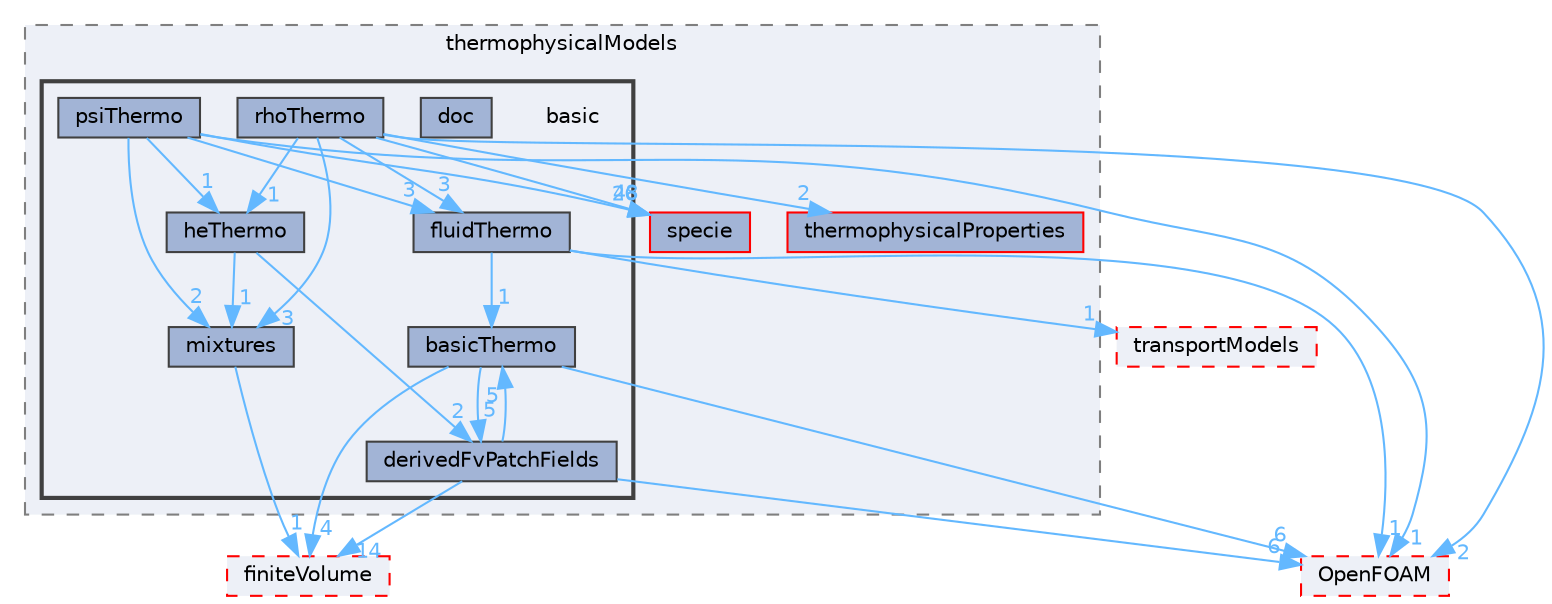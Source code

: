 digraph "src/thermophysicalModels/basic"
{
 // LATEX_PDF_SIZE
  bgcolor="transparent";
  edge [fontname=Helvetica,fontsize=10,labelfontname=Helvetica,labelfontsize=10];
  node [fontname=Helvetica,fontsize=10,shape=box,height=0.2,width=0.4];
  compound=true
  subgraph clusterdir_2778d089ec5c4f66810b11f753867003 {
    graph [ bgcolor="#edf0f7", pencolor="grey50", label="thermophysicalModels", fontname=Helvetica,fontsize=10 style="filled,dashed", URL="dir_2778d089ec5c4f66810b11f753867003.html",tooltip=""]
  dir_5c4bf53b114f4c9237cd4ef0431fc9bd [label="specie", fillcolor="#a2b4d6", color="red", style="filled", URL="dir_5c4bf53b114f4c9237cd4ef0431fc9bd.html",tooltip=""];
  dir_e18d608ec106eacfb005ee36ef0e1b8f [label="thermophysicalProperties", fillcolor="#a2b4d6", color="red", style="filled", URL="dir_e18d608ec106eacfb005ee36ef0e1b8f.html",tooltip=""];
  subgraph clusterdir_38cb9973e0eaf6834e10b18bff965c4b {
    graph [ bgcolor="#edf0f7", pencolor="grey25", label="", fontname=Helvetica,fontsize=10 style="filled,bold", URL="dir_38cb9973e0eaf6834e10b18bff965c4b.html",tooltip=""]
    dir_38cb9973e0eaf6834e10b18bff965c4b [shape=plaintext, label="basic"];
  dir_ba216299fdd5e0812ff0312bad2cf033 [label="basicThermo", fillcolor="#a2b4d6", color="grey25", style="filled", URL="dir_ba216299fdd5e0812ff0312bad2cf033.html",tooltip=""];
  dir_e16043cb9392d2fae30028e527defb61 [label="derivedFvPatchFields", fillcolor="#a2b4d6", color="grey25", style="filled", URL="dir_e16043cb9392d2fae30028e527defb61.html",tooltip=""];
  dir_2b4c9310e578c3b08c19df87f1a76b5f [label="doc", fillcolor="#a2b4d6", color="grey25", style="filled", URL="dir_2b4c9310e578c3b08c19df87f1a76b5f.html",tooltip=""];
  dir_84e227a2fb201863b3925c558f3dccfe [label="fluidThermo", fillcolor="#a2b4d6", color="grey25", style="filled", URL="dir_84e227a2fb201863b3925c558f3dccfe.html",tooltip=""];
  dir_31d7f82a754af5e06a21180a8fbc0267 [label="heThermo", fillcolor="#a2b4d6", color="grey25", style="filled", URL="dir_31d7f82a754af5e06a21180a8fbc0267.html",tooltip=""];
  dir_98749f5e88c1d31322c3eea5d7103a03 [label="mixtures", fillcolor="#a2b4d6", color="grey25", style="filled", URL="dir_98749f5e88c1d31322c3eea5d7103a03.html",tooltip=""];
  dir_706918d8559b6ebf08c3b06804838554 [label="psiThermo", fillcolor="#a2b4d6", color="grey25", style="filled", URL="dir_706918d8559b6ebf08c3b06804838554.html",tooltip=""];
  dir_b201c0f4d3327b14cfce636cdaa41683 [label="rhoThermo", fillcolor="#a2b4d6", color="grey25", style="filled", URL="dir_b201c0f4d3327b14cfce636cdaa41683.html",tooltip=""];
  }
  }
  dir_c5473ff19b20e6ec4dfe5c310b3778a8 [label="OpenFOAM", fillcolor="#edf0f7", color="red", style="filled,dashed", URL="dir_c5473ff19b20e6ec4dfe5c310b3778a8.html",tooltip=""];
  dir_9bd15774b555cf7259a6fa18f99fe99b [label="finiteVolume", fillcolor="#edf0f7", color="red", style="filled,dashed", URL="dir_9bd15774b555cf7259a6fa18f99fe99b.html",tooltip=""];
  dir_9415e59289a6feeb24164dafa70a594f [label="transportModels", fillcolor="#edf0f7", color="red", style="filled,dashed", URL="dir_9415e59289a6feeb24164dafa70a594f.html",tooltip=""];
  dir_ba216299fdd5e0812ff0312bad2cf033->dir_9bd15774b555cf7259a6fa18f99fe99b [headlabel="4", labeldistance=1.5 headhref="dir_000250_001387.html" href="dir_000250_001387.html" color="steelblue1" fontcolor="steelblue1"];
  dir_ba216299fdd5e0812ff0312bad2cf033->dir_c5473ff19b20e6ec4dfe5c310b3778a8 [headlabel="6", labeldistance=1.5 headhref="dir_000250_002695.html" href="dir_000250_002695.html" color="steelblue1" fontcolor="steelblue1"];
  dir_ba216299fdd5e0812ff0312bad2cf033->dir_e16043cb9392d2fae30028e527defb61 [headlabel="5", labeldistance=1.5 headhref="dir_000250_000889.html" href="dir_000250_000889.html" color="steelblue1" fontcolor="steelblue1"];
  dir_e16043cb9392d2fae30028e527defb61->dir_c5473ff19b20e6ec4dfe5c310b3778a8 [headlabel="6", labeldistance=1.5 headhref="dir_000889_002695.html" href="dir_000889_002695.html" color="steelblue1" fontcolor="steelblue1"];
  dir_e16043cb9392d2fae30028e527defb61->dir_9bd15774b555cf7259a6fa18f99fe99b [headlabel="14", labeldistance=1.5 headhref="dir_000889_001387.html" href="dir_000889_001387.html" color="steelblue1" fontcolor="steelblue1"];
  dir_e16043cb9392d2fae30028e527defb61->dir_ba216299fdd5e0812ff0312bad2cf033 [headlabel="5", labeldistance=1.5 headhref="dir_000889_000250.html" href="dir_000889_000250.html" color="steelblue1" fontcolor="steelblue1"];
  dir_84e227a2fb201863b3925c558f3dccfe->dir_9415e59289a6feeb24164dafa70a594f [headlabel="1", labeldistance=1.5 headhref="dir_001443_004112.html" href="dir_001443_004112.html" color="steelblue1" fontcolor="steelblue1"];
  dir_84e227a2fb201863b3925c558f3dccfe->dir_ba216299fdd5e0812ff0312bad2cf033 [headlabel="1", labeldistance=1.5 headhref="dir_001443_000250.html" href="dir_001443_000250.html" color="steelblue1" fontcolor="steelblue1"];
  dir_84e227a2fb201863b3925c558f3dccfe->dir_c5473ff19b20e6ec4dfe5c310b3778a8 [headlabel="1", labeldistance=1.5 headhref="dir_001443_002695.html" href="dir_001443_002695.html" color="steelblue1" fontcolor="steelblue1"];
  dir_31d7f82a754af5e06a21180a8fbc0267->dir_98749f5e88c1d31322c3eea5d7103a03 [headlabel="1", labeldistance=1.5 headhref="dir_001736_002417.html" href="dir_001736_002417.html" color="steelblue1" fontcolor="steelblue1"];
  dir_31d7f82a754af5e06a21180a8fbc0267->dir_e16043cb9392d2fae30028e527defb61 [headlabel="2", labeldistance=1.5 headhref="dir_001736_000889.html" href="dir_001736_000889.html" color="steelblue1" fontcolor="steelblue1"];
  dir_98749f5e88c1d31322c3eea5d7103a03->dir_9bd15774b555cf7259a6fa18f99fe99b [headlabel="1", labeldistance=1.5 headhref="dir_002417_001387.html" href="dir_002417_001387.html" color="steelblue1" fontcolor="steelblue1"];
  dir_706918d8559b6ebf08c3b06804838554->dir_31d7f82a754af5e06a21180a8fbc0267 [headlabel="1", labeldistance=1.5 headhref="dir_003112_001736.html" href="dir_003112_001736.html" color="steelblue1" fontcolor="steelblue1"];
  dir_706918d8559b6ebf08c3b06804838554->dir_5c4bf53b114f4c9237cd4ef0431fc9bd [headlabel="26", labeldistance=1.5 headhref="dir_003112_003683.html" href="dir_003112_003683.html" color="steelblue1" fontcolor="steelblue1"];
  dir_706918d8559b6ebf08c3b06804838554->dir_84e227a2fb201863b3925c558f3dccfe [headlabel="3", labeldistance=1.5 headhref="dir_003112_001443.html" href="dir_003112_001443.html" color="steelblue1" fontcolor="steelblue1"];
  dir_706918d8559b6ebf08c3b06804838554->dir_98749f5e88c1d31322c3eea5d7103a03 [headlabel="2", labeldistance=1.5 headhref="dir_003112_002417.html" href="dir_003112_002417.html" color="steelblue1" fontcolor="steelblue1"];
  dir_706918d8559b6ebf08c3b06804838554->dir_c5473ff19b20e6ec4dfe5c310b3778a8 [headlabel="1", labeldistance=1.5 headhref="dir_003112_002695.html" href="dir_003112_002695.html" color="steelblue1" fontcolor="steelblue1"];
  dir_b201c0f4d3327b14cfce636cdaa41683->dir_31d7f82a754af5e06a21180a8fbc0267 [headlabel="1", labeldistance=1.5 headhref="dir_003347_001736.html" href="dir_003347_001736.html" color="steelblue1" fontcolor="steelblue1"];
  dir_b201c0f4d3327b14cfce636cdaa41683->dir_5c4bf53b114f4c9237cd4ef0431fc9bd [headlabel="48", labeldistance=1.5 headhref="dir_003347_003683.html" href="dir_003347_003683.html" color="steelblue1" fontcolor="steelblue1"];
  dir_b201c0f4d3327b14cfce636cdaa41683->dir_84e227a2fb201863b3925c558f3dccfe [headlabel="3", labeldistance=1.5 headhref="dir_003347_001443.html" href="dir_003347_001443.html" color="steelblue1" fontcolor="steelblue1"];
  dir_b201c0f4d3327b14cfce636cdaa41683->dir_98749f5e88c1d31322c3eea5d7103a03 [headlabel="3", labeldistance=1.5 headhref="dir_003347_002417.html" href="dir_003347_002417.html" color="steelblue1" fontcolor="steelblue1"];
  dir_b201c0f4d3327b14cfce636cdaa41683->dir_c5473ff19b20e6ec4dfe5c310b3778a8 [headlabel="2", labeldistance=1.5 headhref="dir_003347_002695.html" href="dir_003347_002695.html" color="steelblue1" fontcolor="steelblue1"];
  dir_b201c0f4d3327b14cfce636cdaa41683->dir_e18d608ec106eacfb005ee36ef0e1b8f [headlabel="2", labeldistance=1.5 headhref="dir_003347_004023.html" href="dir_003347_004023.html" color="steelblue1" fontcolor="steelblue1"];
}
